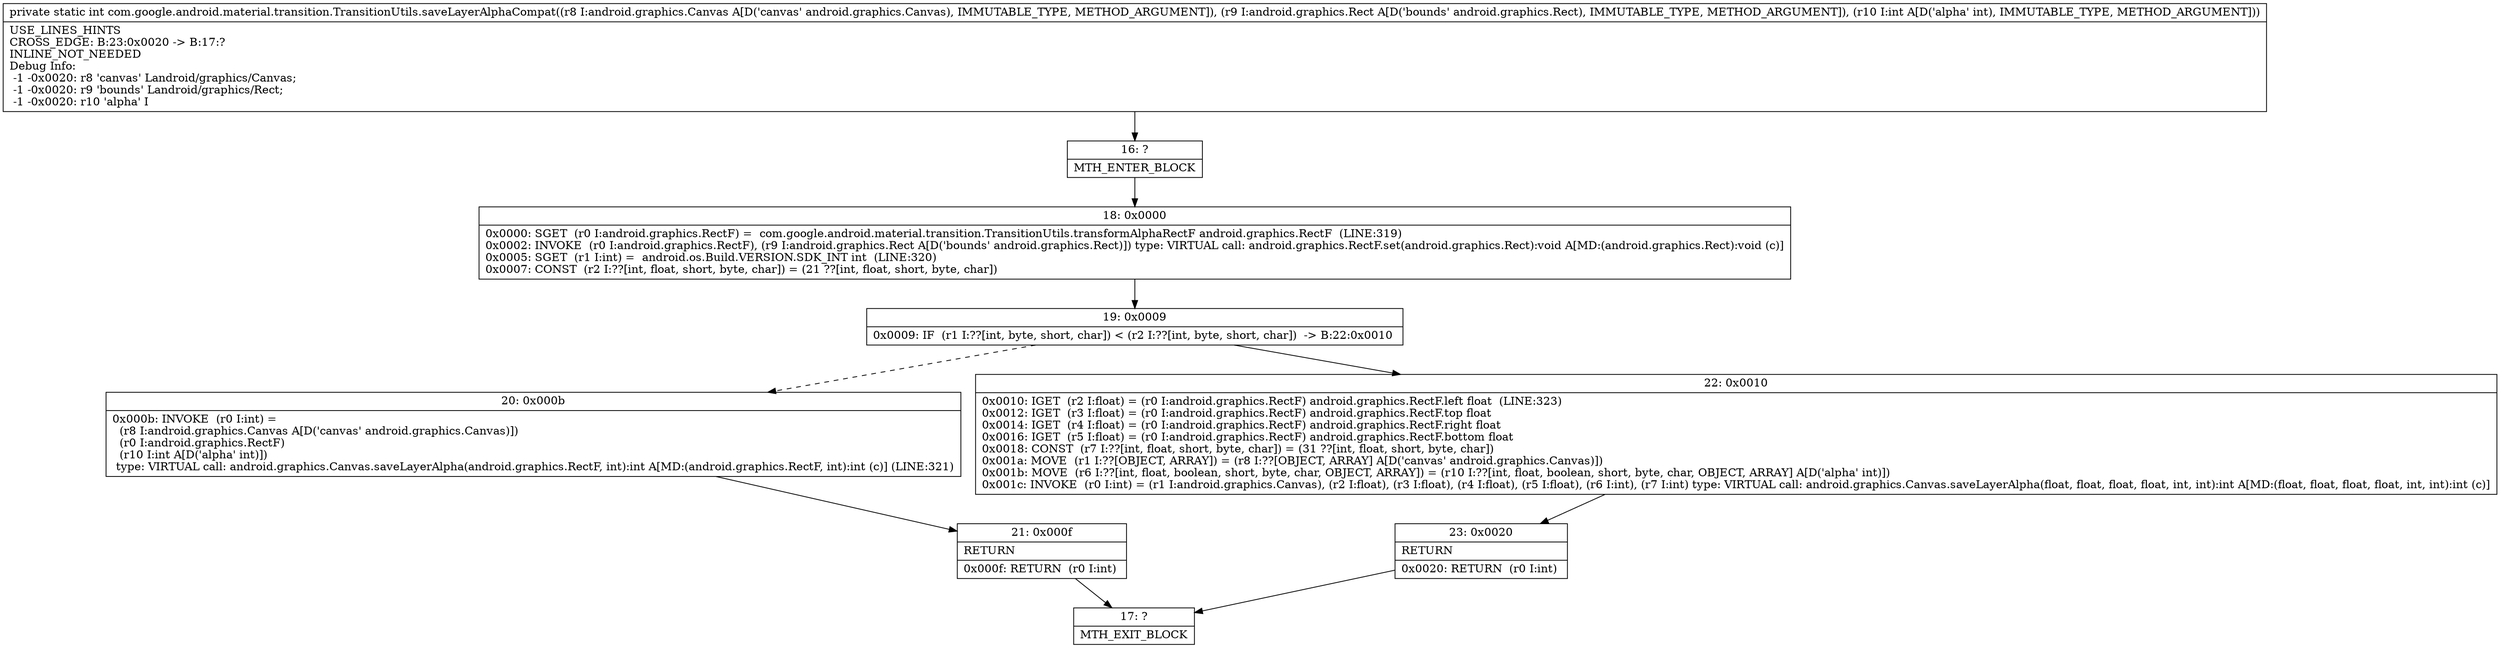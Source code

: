 digraph "CFG forcom.google.android.material.transition.TransitionUtils.saveLayerAlphaCompat(Landroid\/graphics\/Canvas;Landroid\/graphics\/Rect;I)I" {
Node_16 [shape=record,label="{16\:\ ?|MTH_ENTER_BLOCK\l}"];
Node_18 [shape=record,label="{18\:\ 0x0000|0x0000: SGET  (r0 I:android.graphics.RectF) =  com.google.android.material.transition.TransitionUtils.transformAlphaRectF android.graphics.RectF  (LINE:319)\l0x0002: INVOKE  (r0 I:android.graphics.RectF), (r9 I:android.graphics.Rect A[D('bounds' android.graphics.Rect)]) type: VIRTUAL call: android.graphics.RectF.set(android.graphics.Rect):void A[MD:(android.graphics.Rect):void (c)]\l0x0005: SGET  (r1 I:int) =  android.os.Build.VERSION.SDK_INT int  (LINE:320)\l0x0007: CONST  (r2 I:??[int, float, short, byte, char]) = (21 ??[int, float, short, byte, char]) \l}"];
Node_19 [shape=record,label="{19\:\ 0x0009|0x0009: IF  (r1 I:??[int, byte, short, char]) \< (r2 I:??[int, byte, short, char])  \-\> B:22:0x0010 \l}"];
Node_20 [shape=record,label="{20\:\ 0x000b|0x000b: INVOKE  (r0 I:int) = \l  (r8 I:android.graphics.Canvas A[D('canvas' android.graphics.Canvas)])\l  (r0 I:android.graphics.RectF)\l  (r10 I:int A[D('alpha' int)])\l type: VIRTUAL call: android.graphics.Canvas.saveLayerAlpha(android.graphics.RectF, int):int A[MD:(android.graphics.RectF, int):int (c)] (LINE:321)\l}"];
Node_21 [shape=record,label="{21\:\ 0x000f|RETURN\l|0x000f: RETURN  (r0 I:int) \l}"];
Node_17 [shape=record,label="{17\:\ ?|MTH_EXIT_BLOCK\l}"];
Node_22 [shape=record,label="{22\:\ 0x0010|0x0010: IGET  (r2 I:float) = (r0 I:android.graphics.RectF) android.graphics.RectF.left float  (LINE:323)\l0x0012: IGET  (r3 I:float) = (r0 I:android.graphics.RectF) android.graphics.RectF.top float \l0x0014: IGET  (r4 I:float) = (r0 I:android.graphics.RectF) android.graphics.RectF.right float \l0x0016: IGET  (r5 I:float) = (r0 I:android.graphics.RectF) android.graphics.RectF.bottom float \l0x0018: CONST  (r7 I:??[int, float, short, byte, char]) = (31 ??[int, float, short, byte, char]) \l0x001a: MOVE  (r1 I:??[OBJECT, ARRAY]) = (r8 I:??[OBJECT, ARRAY] A[D('canvas' android.graphics.Canvas)]) \l0x001b: MOVE  (r6 I:??[int, float, boolean, short, byte, char, OBJECT, ARRAY]) = (r10 I:??[int, float, boolean, short, byte, char, OBJECT, ARRAY] A[D('alpha' int)]) \l0x001c: INVOKE  (r0 I:int) = (r1 I:android.graphics.Canvas), (r2 I:float), (r3 I:float), (r4 I:float), (r5 I:float), (r6 I:int), (r7 I:int) type: VIRTUAL call: android.graphics.Canvas.saveLayerAlpha(float, float, float, float, int, int):int A[MD:(float, float, float, float, int, int):int (c)]\l}"];
Node_23 [shape=record,label="{23\:\ 0x0020|RETURN\l|0x0020: RETURN  (r0 I:int) \l}"];
MethodNode[shape=record,label="{private static int com.google.android.material.transition.TransitionUtils.saveLayerAlphaCompat((r8 I:android.graphics.Canvas A[D('canvas' android.graphics.Canvas), IMMUTABLE_TYPE, METHOD_ARGUMENT]), (r9 I:android.graphics.Rect A[D('bounds' android.graphics.Rect), IMMUTABLE_TYPE, METHOD_ARGUMENT]), (r10 I:int A[D('alpha' int), IMMUTABLE_TYPE, METHOD_ARGUMENT]))  | USE_LINES_HINTS\lCROSS_EDGE: B:23:0x0020 \-\> B:17:?\lINLINE_NOT_NEEDED\lDebug Info:\l  \-1 \-0x0020: r8 'canvas' Landroid\/graphics\/Canvas;\l  \-1 \-0x0020: r9 'bounds' Landroid\/graphics\/Rect;\l  \-1 \-0x0020: r10 'alpha' I\l}"];
MethodNode -> Node_16;Node_16 -> Node_18;
Node_18 -> Node_19;
Node_19 -> Node_20[style=dashed];
Node_19 -> Node_22;
Node_20 -> Node_21;
Node_21 -> Node_17;
Node_22 -> Node_23;
Node_23 -> Node_17;
}

